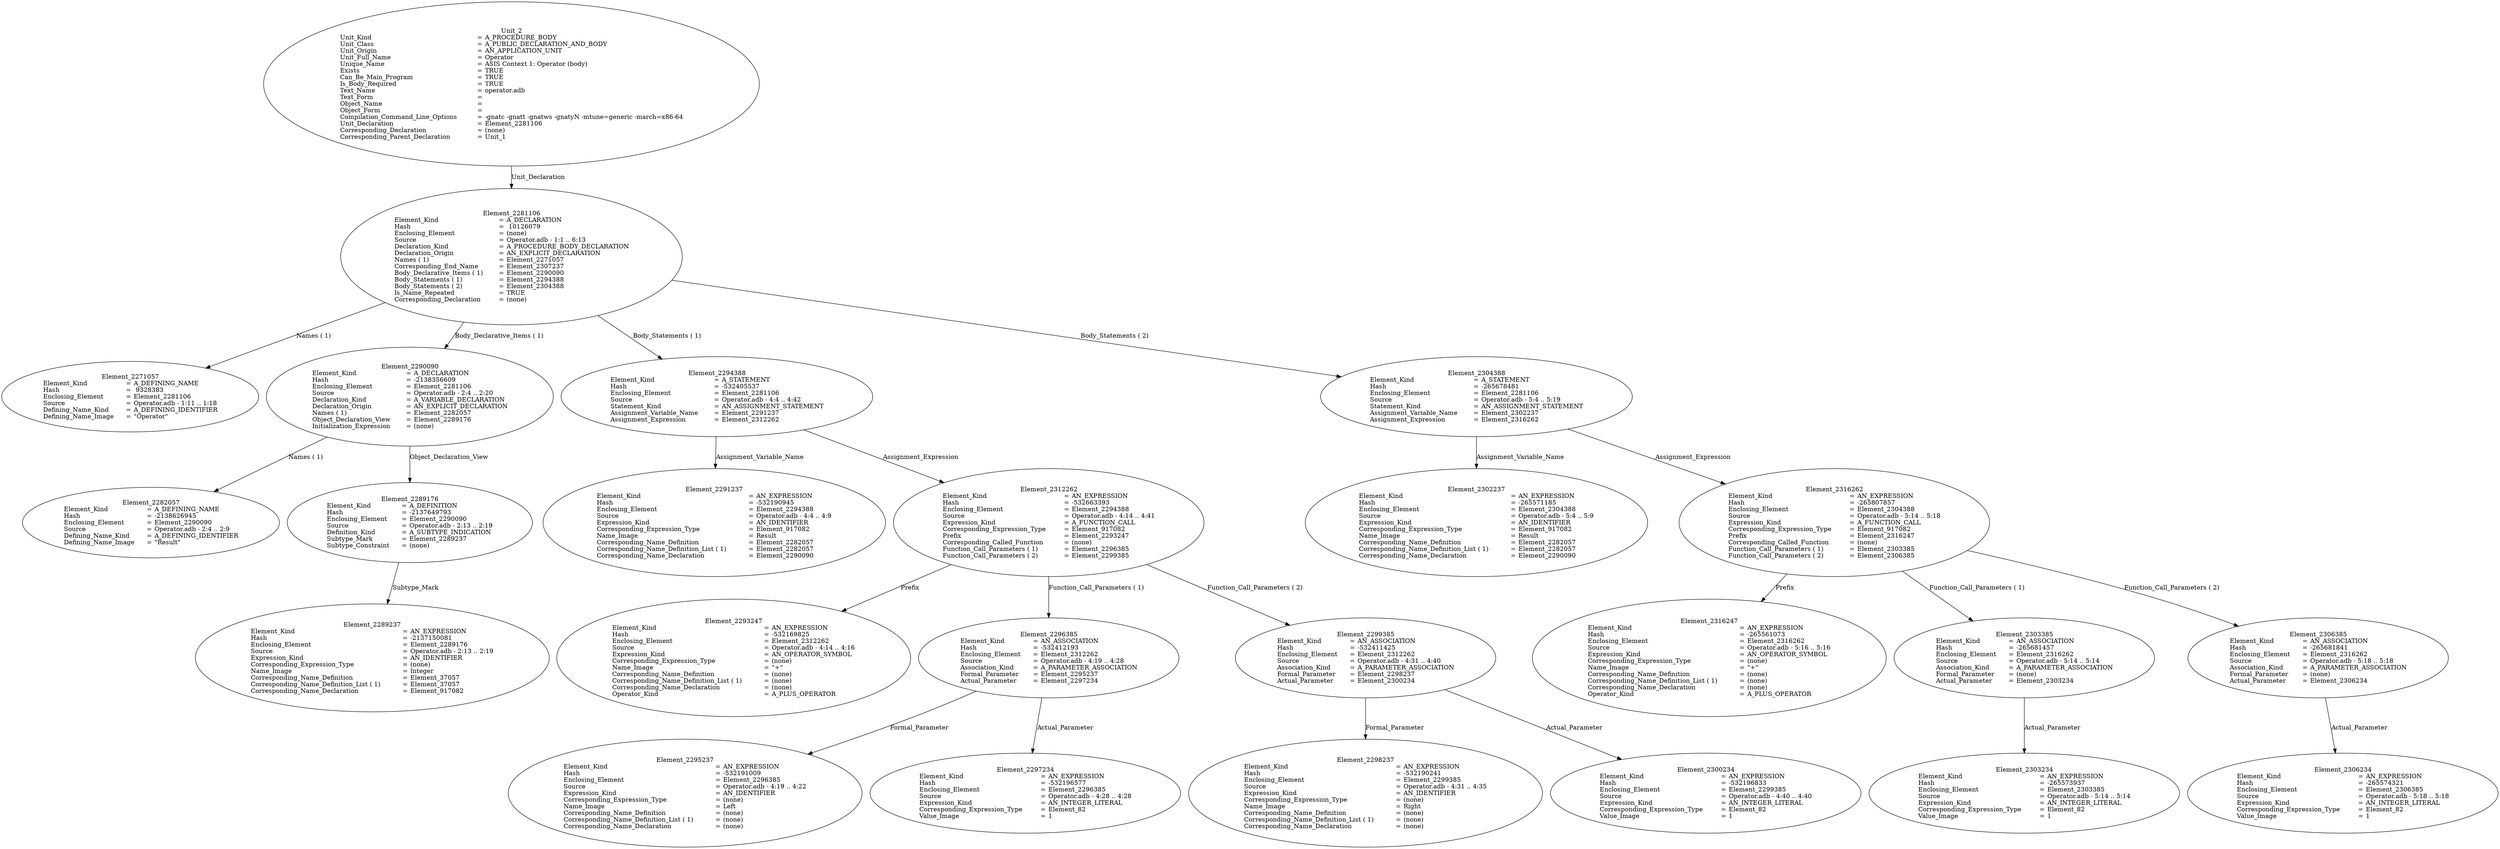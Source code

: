 digraph "operator.adt" {
  Unit_2 -> Element_2281106
      [ label=Unit_Declaration ];
  Unit_2
      [ label=<<TABLE BORDER="0" CELLBORDER="0" CELLSPACING="0" CELLPADDING="0"> 
          <TR><TD COLSPAN="3">Unit_2</TD></TR>
          <TR><TD ALIGN="LEFT">Unit_Kind   </TD><TD> = </TD><TD ALIGN="LEFT">A_PROCEDURE_BODY</TD></TR>
          <TR><TD ALIGN="LEFT">Unit_Class   </TD><TD> = </TD><TD ALIGN="LEFT">A_PUBLIC_DECLARATION_AND_BODY</TD></TR>
          <TR><TD ALIGN="LEFT">Unit_Origin   </TD><TD> = </TD><TD ALIGN="LEFT">AN_APPLICATION_UNIT</TD></TR>
          <TR><TD ALIGN="LEFT">Unit_Full_Name    </TD><TD> = </TD><TD ALIGN="LEFT">Operator</TD></TR>
          <TR><TD ALIGN="LEFT">Unique_Name   </TD><TD> = </TD><TD ALIGN="LEFT">ASIS Context 1: Operator (body)</TD></TR>
          <TR><TD ALIGN="LEFT">Exists  </TD><TD> = </TD><TD ALIGN="LEFT">TRUE</TD></TR>
          <TR><TD ALIGN="LEFT">Can_Be_Main_Program     </TD><TD> = </TD><TD ALIGN="LEFT">TRUE</TD></TR>
          <TR><TD ALIGN="LEFT">Is_Body_Required     </TD><TD> = </TD><TD ALIGN="LEFT">TRUE</TD></TR>
          <TR><TD ALIGN="LEFT">Text_Name   </TD><TD> = </TD><TD ALIGN="LEFT">operator.adb</TD></TR>
          <TR><TD ALIGN="LEFT">Text_Form   </TD><TD> = </TD><TD ALIGN="LEFT"></TD></TR>
          <TR><TD ALIGN="LEFT">Object_Name   </TD><TD> = </TD><TD ALIGN="LEFT"></TD></TR>
          <TR><TD ALIGN="LEFT">Object_Form   </TD><TD> = </TD><TD ALIGN="LEFT"></TD></TR>
          <TR><TD ALIGN="LEFT">Compilation_Command_Line_Options         </TD><TD> = </TD><TD ALIGN="LEFT">-gnatc -gnatt -gnatws -gnatyN -mtune=generic -march=x86-64</TD></TR>
          <TR><TD ALIGN="LEFT">Unit_Declaration     </TD><TD> = </TD><TD ALIGN="LEFT">Element_2281106</TD></TR>
          <TR><TD ALIGN="LEFT">Corresponding_Declaration       </TD><TD> = </TD><TD ALIGN="LEFT">(none)</TD></TR>
          <TR><TD ALIGN="LEFT">Corresponding_Parent_Declaration         </TD><TD> = </TD><TD ALIGN="LEFT">Unit_1</TD></TR>
          </TABLE>> ];
  Element_2281106 -> Element_2271057
      [ label="Names ( 1)" ];
  Element_2281106 -> Element_2290090
      [ label="Body_Declarative_Items ( 1)" ];
  Element_2281106 -> Element_2294388
      [ label="Body_Statements ( 1)" ];
  Element_2281106 -> Element_2304388
      [ label="Body_Statements ( 2)" ];
  Element_2281106
      [ label=<<TABLE BORDER="0" CELLBORDER="0" CELLSPACING="0" CELLPADDING="0"> 
          <TR><TD COLSPAN="3">Element_2281106</TD></TR>
          <TR><TD ALIGN="LEFT">Element_Kind    </TD><TD> = </TD><TD ALIGN="LEFT">A_DECLARATION</TD></TR>
          <TR><TD ALIGN="LEFT">Hash  </TD><TD> = </TD><TD ALIGN="LEFT"> 10126079</TD></TR>
          <TR><TD ALIGN="LEFT">Enclosing_Element     </TD><TD> = </TD><TD ALIGN="LEFT">(none)</TD></TR>
          <TR><TD ALIGN="LEFT">Source  </TD><TD> = </TD><TD ALIGN="LEFT">Operator.adb - 1:1 .. 6:13</TD></TR>
          <TR><TD ALIGN="LEFT">Declaration_Kind     </TD><TD> = </TD><TD ALIGN="LEFT">A_PROCEDURE_BODY_DECLARATION</TD></TR>
          <TR><TD ALIGN="LEFT">Declaration_Origin     </TD><TD> = </TD><TD ALIGN="LEFT">AN_EXPLICIT_DECLARATION</TD></TR>
          <TR><TD ALIGN="LEFT">Names ( 1)   </TD><TD> = </TD><TD ALIGN="LEFT">Element_2271057</TD></TR>
          <TR><TD ALIGN="LEFT">Corresponding_End_Name      </TD><TD> = </TD><TD ALIGN="LEFT">Element_2307237</TD></TR>
          <TR><TD ALIGN="LEFT">Body_Declarative_Items ( 1)       </TD><TD> = </TD><TD ALIGN="LEFT">Element_2290090</TD></TR>
          <TR><TD ALIGN="LEFT">Body_Statements ( 1)      </TD><TD> = </TD><TD ALIGN="LEFT">Element_2294388</TD></TR>
          <TR><TD ALIGN="LEFT">Body_Statements ( 2)      </TD><TD> = </TD><TD ALIGN="LEFT">Element_2304388</TD></TR>
          <TR><TD ALIGN="LEFT">Is_Name_Repeated     </TD><TD> = </TD><TD ALIGN="LEFT">TRUE</TD></TR>
          <TR><TD ALIGN="LEFT">Corresponding_Declaration       </TD><TD> = </TD><TD ALIGN="LEFT">(none)</TD></TR>
          </TABLE>> ];
  Element_2271057
      [ label=<<TABLE BORDER="0" CELLBORDER="0" CELLSPACING="0" CELLPADDING="0"> 
          <TR><TD COLSPAN="3">Element_2271057</TD></TR>
          <TR><TD ALIGN="LEFT">Element_Kind    </TD><TD> = </TD><TD ALIGN="LEFT">A_DEFINING_NAME</TD></TR>
          <TR><TD ALIGN="LEFT">Hash  </TD><TD> = </TD><TD ALIGN="LEFT"> 9328383</TD></TR>
          <TR><TD ALIGN="LEFT">Enclosing_Element     </TD><TD> = </TD><TD ALIGN="LEFT">Element_2281106</TD></TR>
          <TR><TD ALIGN="LEFT">Source  </TD><TD> = </TD><TD ALIGN="LEFT">Operator.adb - 1:11 .. 1:18</TD></TR>
          <TR><TD ALIGN="LEFT">Defining_Name_Kind     </TD><TD> = </TD><TD ALIGN="LEFT">A_DEFINING_IDENTIFIER</TD></TR>
          <TR><TD ALIGN="LEFT">Defining_Name_Image     </TD><TD> = </TD><TD ALIGN="LEFT">"Operator"</TD></TR>
          </TABLE>> ];
  Element_2290090 -> Element_2282057
      [ label="Names ( 1)" ];
  Element_2290090 -> Element_2289176
      [ label=Object_Declaration_View ];
  Element_2290090
      [ label=<<TABLE BORDER="0" CELLBORDER="0" CELLSPACING="0" CELLPADDING="0"> 
          <TR><TD COLSPAN="3">Element_2290090</TD></TR>
          <TR><TD ALIGN="LEFT">Element_Kind    </TD><TD> = </TD><TD ALIGN="LEFT">A_DECLARATION</TD></TR>
          <TR><TD ALIGN="LEFT">Hash  </TD><TD> = </TD><TD ALIGN="LEFT">-2138356609</TD></TR>
          <TR><TD ALIGN="LEFT">Enclosing_Element     </TD><TD> = </TD><TD ALIGN="LEFT">Element_2281106</TD></TR>
          <TR><TD ALIGN="LEFT">Source  </TD><TD> = </TD><TD ALIGN="LEFT">Operator.adb - 2:4 .. 2:20</TD></TR>
          <TR><TD ALIGN="LEFT">Declaration_Kind     </TD><TD> = </TD><TD ALIGN="LEFT">A_VARIABLE_DECLARATION</TD></TR>
          <TR><TD ALIGN="LEFT">Declaration_Origin     </TD><TD> = </TD><TD ALIGN="LEFT">AN_EXPLICIT_DECLARATION</TD></TR>
          <TR><TD ALIGN="LEFT">Names ( 1)   </TD><TD> = </TD><TD ALIGN="LEFT">Element_2282057</TD></TR>
          <TR><TD ALIGN="LEFT">Object_Declaration_View      </TD><TD> = </TD><TD ALIGN="LEFT">Element_2289176</TD></TR>
          <TR><TD ALIGN="LEFT">Initialization_Expression       </TD><TD> = </TD><TD ALIGN="LEFT">(none)</TD></TR>
          </TABLE>> ];
  Element_2282057
      [ label=<<TABLE BORDER="0" CELLBORDER="0" CELLSPACING="0" CELLPADDING="0"> 
          <TR><TD COLSPAN="3">Element_2282057</TD></TR>
          <TR><TD ALIGN="LEFT">Element_Kind    </TD><TD> = </TD><TD ALIGN="LEFT">A_DEFINING_NAME</TD></TR>
          <TR><TD ALIGN="LEFT">Hash  </TD><TD> = </TD><TD ALIGN="LEFT">-2138626945</TD></TR>
          <TR><TD ALIGN="LEFT">Enclosing_Element     </TD><TD> = </TD><TD ALIGN="LEFT">Element_2290090</TD></TR>
          <TR><TD ALIGN="LEFT">Source  </TD><TD> = </TD><TD ALIGN="LEFT">Operator.adb - 2:4 .. 2:9</TD></TR>
          <TR><TD ALIGN="LEFT">Defining_Name_Kind     </TD><TD> = </TD><TD ALIGN="LEFT">A_DEFINING_IDENTIFIER</TD></TR>
          <TR><TD ALIGN="LEFT">Defining_Name_Image     </TD><TD> = </TD><TD ALIGN="LEFT">"Result"</TD></TR>
          </TABLE>> ];
  Element_2289176 -> Element_2289237
      [ label=Subtype_Mark ];
  Element_2289176
      [ label=<<TABLE BORDER="0" CELLBORDER="0" CELLSPACING="0" CELLPADDING="0"> 
          <TR><TD COLSPAN="3">Element_2289176</TD></TR>
          <TR><TD ALIGN="LEFT">Element_Kind    </TD><TD> = </TD><TD ALIGN="LEFT">A_DEFINITION</TD></TR>
          <TR><TD ALIGN="LEFT">Hash  </TD><TD> = </TD><TD ALIGN="LEFT">-2137649793</TD></TR>
          <TR><TD ALIGN="LEFT">Enclosing_Element     </TD><TD> = </TD><TD ALIGN="LEFT">Element_2290090</TD></TR>
          <TR><TD ALIGN="LEFT">Source  </TD><TD> = </TD><TD ALIGN="LEFT">Operator.adb - 2:13 .. 2:19</TD></TR>
          <TR><TD ALIGN="LEFT">Definition_Kind    </TD><TD> = </TD><TD ALIGN="LEFT">A_SUBTYPE_INDICATION</TD></TR>
          <TR><TD ALIGN="LEFT">Subtype_Mark    </TD><TD> = </TD><TD ALIGN="LEFT">Element_2289237</TD></TR>
          <TR><TD ALIGN="LEFT">Subtype_Constraint     </TD><TD> = </TD><TD ALIGN="LEFT">(none)</TD></TR>
          </TABLE>> ];
  Element_2289237
      [ label=<<TABLE BORDER="0" CELLBORDER="0" CELLSPACING="0" CELLPADDING="0"> 
          <TR><TD COLSPAN="3">Element_2289237</TD></TR>
          <TR><TD ALIGN="LEFT">Element_Kind    </TD><TD> = </TD><TD ALIGN="LEFT">AN_EXPRESSION</TD></TR>
          <TR><TD ALIGN="LEFT">Hash  </TD><TD> = </TD><TD ALIGN="LEFT">-2137150081</TD></TR>
          <TR><TD ALIGN="LEFT">Enclosing_Element     </TD><TD> = </TD><TD ALIGN="LEFT">Element_2289176</TD></TR>
          <TR><TD ALIGN="LEFT">Source  </TD><TD> = </TD><TD ALIGN="LEFT">Operator.adb - 2:13 .. 2:19</TD></TR>
          <TR><TD ALIGN="LEFT">Expression_Kind    </TD><TD> = </TD><TD ALIGN="LEFT">AN_IDENTIFIER</TD></TR>
          <TR><TD ALIGN="LEFT">Corresponding_Expression_Type        </TD><TD> = </TD><TD ALIGN="LEFT">(none)</TD></TR>
          <TR><TD ALIGN="LEFT">Name_Image   </TD><TD> = </TD><TD ALIGN="LEFT">Integer</TD></TR>
          <TR><TD ALIGN="LEFT">Corresponding_Name_Definition        </TD><TD> = </TD><TD ALIGN="LEFT">Element_37057</TD></TR>
          <TR><TD ALIGN="LEFT">Corresponding_Name_Definition_List ( 1)          </TD><TD> = </TD><TD ALIGN="LEFT">Element_37057</TD></TR>
          <TR><TD ALIGN="LEFT">Corresponding_Name_Declaration        </TD><TD> = </TD><TD ALIGN="LEFT">Element_917082</TD></TR>
          </TABLE>> ];
  Element_2294388 -> Element_2291237
      [ label=Assignment_Variable_Name ];
  Element_2294388 -> Element_2312262
      [ label=Assignment_Expression ];
  Element_2294388
      [ label=<<TABLE BORDER="0" CELLBORDER="0" CELLSPACING="0" CELLPADDING="0"> 
          <TR><TD COLSPAN="3">Element_2294388</TD></TR>
          <TR><TD ALIGN="LEFT">Element_Kind    </TD><TD> = </TD><TD ALIGN="LEFT">A_STATEMENT</TD></TR>
          <TR><TD ALIGN="LEFT">Hash  </TD><TD> = </TD><TD ALIGN="LEFT">-532405537</TD></TR>
          <TR><TD ALIGN="LEFT">Enclosing_Element     </TD><TD> = </TD><TD ALIGN="LEFT">Element_2281106</TD></TR>
          <TR><TD ALIGN="LEFT">Source  </TD><TD> = </TD><TD ALIGN="LEFT">Operator.adb - 4:4 .. 4:42</TD></TR>
          <TR><TD ALIGN="LEFT">Statement_Kind    </TD><TD> = </TD><TD ALIGN="LEFT">AN_ASSIGNMENT_STATEMENT</TD></TR>
          <TR><TD ALIGN="LEFT">Assignment_Variable_Name       </TD><TD> = </TD><TD ALIGN="LEFT">Element_2291237</TD></TR>
          <TR><TD ALIGN="LEFT">Assignment_Expression      </TD><TD> = </TD><TD ALIGN="LEFT">Element_2312262</TD></TR>
          </TABLE>> ];
  Element_2291237
      [ label=<<TABLE BORDER="0" CELLBORDER="0" CELLSPACING="0" CELLPADDING="0"> 
          <TR><TD COLSPAN="3">Element_2291237</TD></TR>
          <TR><TD ALIGN="LEFT">Element_Kind    </TD><TD> = </TD><TD ALIGN="LEFT">AN_EXPRESSION</TD></TR>
          <TR><TD ALIGN="LEFT">Hash  </TD><TD> = </TD><TD ALIGN="LEFT">-532190945</TD></TR>
          <TR><TD ALIGN="LEFT">Enclosing_Element     </TD><TD> = </TD><TD ALIGN="LEFT">Element_2294388</TD></TR>
          <TR><TD ALIGN="LEFT">Source  </TD><TD> = </TD><TD ALIGN="LEFT">Operator.adb - 4:4 .. 4:9</TD></TR>
          <TR><TD ALIGN="LEFT">Expression_Kind    </TD><TD> = </TD><TD ALIGN="LEFT">AN_IDENTIFIER</TD></TR>
          <TR><TD ALIGN="LEFT">Corresponding_Expression_Type        </TD><TD> = </TD><TD ALIGN="LEFT">Element_917082</TD></TR>
          <TR><TD ALIGN="LEFT">Name_Image   </TD><TD> = </TD><TD ALIGN="LEFT">Result</TD></TR>
          <TR><TD ALIGN="LEFT">Corresponding_Name_Definition        </TD><TD> = </TD><TD ALIGN="LEFT">Element_2282057</TD></TR>
          <TR><TD ALIGN="LEFT">Corresponding_Name_Definition_List ( 1)          </TD><TD> = </TD><TD ALIGN="LEFT">Element_2282057</TD></TR>
          <TR><TD ALIGN="LEFT">Corresponding_Name_Declaration        </TD><TD> = </TD><TD ALIGN="LEFT">Element_2290090</TD></TR>
          </TABLE>> ];
  Element_2312262 -> Element_2293247
      [ label=Prefix ];
  Element_2312262 -> Element_2296385
      [ label="Function_Call_Parameters ( 1)" ];
  Element_2312262 -> Element_2299385
      [ label="Function_Call_Parameters ( 2)" ];
  Element_2312262
      [ label=<<TABLE BORDER="0" CELLBORDER="0" CELLSPACING="0" CELLPADDING="0"> 
          <TR><TD COLSPAN="3">Element_2312262</TD></TR>
          <TR><TD ALIGN="LEFT">Element_Kind    </TD><TD> = </TD><TD ALIGN="LEFT">AN_EXPRESSION</TD></TR>
          <TR><TD ALIGN="LEFT">Hash  </TD><TD> = </TD><TD ALIGN="LEFT">-532663393</TD></TR>
          <TR><TD ALIGN="LEFT">Enclosing_Element     </TD><TD> = </TD><TD ALIGN="LEFT">Element_2294388</TD></TR>
          <TR><TD ALIGN="LEFT">Source  </TD><TD> = </TD><TD ALIGN="LEFT">Operator.adb - 4:14 .. 4:41</TD></TR>
          <TR><TD ALIGN="LEFT">Expression_Kind    </TD><TD> = </TD><TD ALIGN="LEFT">A_FUNCTION_CALL</TD></TR>
          <TR><TD ALIGN="LEFT">Corresponding_Expression_Type        </TD><TD> = </TD><TD ALIGN="LEFT">Element_917082</TD></TR>
          <TR><TD ALIGN="LEFT">Prefix  </TD><TD> = </TD><TD ALIGN="LEFT">Element_2293247</TD></TR>
          <TR><TD ALIGN="LEFT">Corresponding_Called_Function        </TD><TD> = </TD><TD ALIGN="LEFT">(none)</TD></TR>
          <TR><TD ALIGN="LEFT">Function_Call_Parameters ( 1)        </TD><TD> = </TD><TD ALIGN="LEFT">Element_2296385</TD></TR>
          <TR><TD ALIGN="LEFT">Function_Call_Parameters ( 2)        </TD><TD> = </TD><TD ALIGN="LEFT">Element_2299385</TD></TR>
          </TABLE>> ];
  Element_2293247
      [ label=<<TABLE BORDER="0" CELLBORDER="0" CELLSPACING="0" CELLPADDING="0"> 
          <TR><TD COLSPAN="3">Element_2293247</TD></TR>
          <TR><TD ALIGN="LEFT">Element_Kind    </TD><TD> = </TD><TD ALIGN="LEFT">AN_EXPRESSION</TD></TR>
          <TR><TD ALIGN="LEFT">Hash  </TD><TD> = </TD><TD ALIGN="LEFT">-532169825</TD></TR>
          <TR><TD ALIGN="LEFT">Enclosing_Element     </TD><TD> = </TD><TD ALIGN="LEFT">Element_2312262</TD></TR>
          <TR><TD ALIGN="LEFT">Source  </TD><TD> = </TD><TD ALIGN="LEFT">Operator.adb - 4:14 .. 4:16</TD></TR>
          <TR><TD ALIGN="LEFT">Expression_Kind    </TD><TD> = </TD><TD ALIGN="LEFT">AN_OPERATOR_SYMBOL</TD></TR>
          <TR><TD ALIGN="LEFT">Corresponding_Expression_Type        </TD><TD> = </TD><TD ALIGN="LEFT">(none)</TD></TR>
          <TR><TD ALIGN="LEFT">Name_Image   </TD><TD> = </TD><TD ALIGN="LEFT">"+"</TD></TR>
          <TR><TD ALIGN="LEFT">Corresponding_Name_Definition        </TD><TD> = </TD><TD ALIGN="LEFT">(none)</TD></TR>
          <TR><TD ALIGN="LEFT">Corresponding_Name_Definition_List ( 1)          </TD><TD> = </TD><TD ALIGN="LEFT">(none)</TD></TR>
          <TR><TD ALIGN="LEFT">Corresponding_Name_Declaration        </TD><TD> = </TD><TD ALIGN="LEFT">(none)</TD></TR>
          <TR><TD ALIGN="LEFT">Operator_Kind    </TD><TD> = </TD><TD ALIGN="LEFT">A_PLUS_OPERATOR</TD></TR>
          </TABLE>> ];
  Element_2296385 -> Element_2295237
      [ label=Formal_Parameter ];
  Element_2296385 -> Element_2297234
      [ label=Actual_Parameter ];
  Element_2296385
      [ label=<<TABLE BORDER="0" CELLBORDER="0" CELLSPACING="0" CELLPADDING="0"> 
          <TR><TD COLSPAN="3">Element_2296385</TD></TR>
          <TR><TD ALIGN="LEFT">Element_Kind    </TD><TD> = </TD><TD ALIGN="LEFT">AN_ASSOCIATION</TD></TR>
          <TR><TD ALIGN="LEFT">Hash  </TD><TD> = </TD><TD ALIGN="LEFT">-532412193</TD></TR>
          <TR><TD ALIGN="LEFT">Enclosing_Element     </TD><TD> = </TD><TD ALIGN="LEFT">Element_2312262</TD></TR>
          <TR><TD ALIGN="LEFT">Source  </TD><TD> = </TD><TD ALIGN="LEFT">Operator.adb - 4:19 .. 4:28</TD></TR>
          <TR><TD ALIGN="LEFT">Association_Kind     </TD><TD> = </TD><TD ALIGN="LEFT">A_PARAMETER_ASSOCIATION</TD></TR>
          <TR><TD ALIGN="LEFT">Formal_Parameter     </TD><TD> = </TD><TD ALIGN="LEFT">Element_2295237</TD></TR>
          <TR><TD ALIGN="LEFT">Actual_Parameter     </TD><TD> = </TD><TD ALIGN="LEFT">Element_2297234</TD></TR>
          </TABLE>> ];
  Element_2295237
      [ label=<<TABLE BORDER="0" CELLBORDER="0" CELLSPACING="0" CELLPADDING="0"> 
          <TR><TD COLSPAN="3">Element_2295237</TD></TR>
          <TR><TD ALIGN="LEFT">Element_Kind    </TD><TD> = </TD><TD ALIGN="LEFT">AN_EXPRESSION</TD></TR>
          <TR><TD ALIGN="LEFT">Hash  </TD><TD> = </TD><TD ALIGN="LEFT">-532191009</TD></TR>
          <TR><TD ALIGN="LEFT">Enclosing_Element     </TD><TD> = </TD><TD ALIGN="LEFT">Element_2296385</TD></TR>
          <TR><TD ALIGN="LEFT">Source  </TD><TD> = </TD><TD ALIGN="LEFT">Operator.adb - 4:19 .. 4:22</TD></TR>
          <TR><TD ALIGN="LEFT">Expression_Kind    </TD><TD> = </TD><TD ALIGN="LEFT">AN_IDENTIFIER</TD></TR>
          <TR><TD ALIGN="LEFT">Corresponding_Expression_Type        </TD><TD> = </TD><TD ALIGN="LEFT">(none)</TD></TR>
          <TR><TD ALIGN="LEFT">Name_Image   </TD><TD> = </TD><TD ALIGN="LEFT">Left</TD></TR>
          <TR><TD ALIGN="LEFT">Corresponding_Name_Definition        </TD><TD> = </TD><TD ALIGN="LEFT">(none)</TD></TR>
          <TR><TD ALIGN="LEFT">Corresponding_Name_Definition_List ( 1)          </TD><TD> = </TD><TD ALIGN="LEFT">(none)</TD></TR>
          <TR><TD ALIGN="LEFT">Corresponding_Name_Declaration        </TD><TD> = </TD><TD ALIGN="LEFT">(none)</TD></TR>
          </TABLE>> ];
  Element_2297234
      [ label=<<TABLE BORDER="0" CELLBORDER="0" CELLSPACING="0" CELLPADDING="0"> 
          <TR><TD COLSPAN="3">Element_2297234</TD></TR>
          <TR><TD ALIGN="LEFT">Element_Kind    </TD><TD> = </TD><TD ALIGN="LEFT">AN_EXPRESSION</TD></TR>
          <TR><TD ALIGN="LEFT">Hash  </TD><TD> = </TD><TD ALIGN="LEFT">-532196577</TD></TR>
          <TR><TD ALIGN="LEFT">Enclosing_Element     </TD><TD> = </TD><TD ALIGN="LEFT">Element_2296385</TD></TR>
          <TR><TD ALIGN="LEFT">Source  </TD><TD> = </TD><TD ALIGN="LEFT">Operator.adb - 4:28 .. 4:28</TD></TR>
          <TR><TD ALIGN="LEFT">Expression_Kind    </TD><TD> = </TD><TD ALIGN="LEFT">AN_INTEGER_LITERAL</TD></TR>
          <TR><TD ALIGN="LEFT">Corresponding_Expression_Type        </TD><TD> = </TD><TD ALIGN="LEFT">Element_82</TD></TR>
          <TR><TD ALIGN="LEFT">Value_Image   </TD><TD> = </TD><TD ALIGN="LEFT">1</TD></TR>
          </TABLE>> ];
  Element_2299385 -> Element_2298237
      [ label=Formal_Parameter ];
  Element_2299385 -> Element_2300234
      [ label=Actual_Parameter ];
  Element_2299385
      [ label=<<TABLE BORDER="0" CELLBORDER="0" CELLSPACING="0" CELLPADDING="0"> 
          <TR><TD COLSPAN="3">Element_2299385</TD></TR>
          <TR><TD ALIGN="LEFT">Element_Kind    </TD><TD> = </TD><TD ALIGN="LEFT">AN_ASSOCIATION</TD></TR>
          <TR><TD ALIGN="LEFT">Hash  </TD><TD> = </TD><TD ALIGN="LEFT">-532411425</TD></TR>
          <TR><TD ALIGN="LEFT">Enclosing_Element     </TD><TD> = </TD><TD ALIGN="LEFT">Element_2312262</TD></TR>
          <TR><TD ALIGN="LEFT">Source  </TD><TD> = </TD><TD ALIGN="LEFT">Operator.adb - 4:31 .. 4:40</TD></TR>
          <TR><TD ALIGN="LEFT">Association_Kind     </TD><TD> = </TD><TD ALIGN="LEFT">A_PARAMETER_ASSOCIATION</TD></TR>
          <TR><TD ALIGN="LEFT">Formal_Parameter     </TD><TD> = </TD><TD ALIGN="LEFT">Element_2298237</TD></TR>
          <TR><TD ALIGN="LEFT">Actual_Parameter     </TD><TD> = </TD><TD ALIGN="LEFT">Element_2300234</TD></TR>
          </TABLE>> ];
  Element_2298237
      [ label=<<TABLE BORDER="0" CELLBORDER="0" CELLSPACING="0" CELLPADDING="0"> 
          <TR><TD COLSPAN="3">Element_2298237</TD></TR>
          <TR><TD ALIGN="LEFT">Element_Kind    </TD><TD> = </TD><TD ALIGN="LEFT">AN_EXPRESSION</TD></TR>
          <TR><TD ALIGN="LEFT">Hash  </TD><TD> = </TD><TD ALIGN="LEFT">-532190241</TD></TR>
          <TR><TD ALIGN="LEFT">Enclosing_Element     </TD><TD> = </TD><TD ALIGN="LEFT">Element_2299385</TD></TR>
          <TR><TD ALIGN="LEFT">Source  </TD><TD> = </TD><TD ALIGN="LEFT">Operator.adb - 4:31 .. 4:35</TD></TR>
          <TR><TD ALIGN="LEFT">Expression_Kind    </TD><TD> = </TD><TD ALIGN="LEFT">AN_IDENTIFIER</TD></TR>
          <TR><TD ALIGN="LEFT">Corresponding_Expression_Type        </TD><TD> = </TD><TD ALIGN="LEFT">(none)</TD></TR>
          <TR><TD ALIGN="LEFT">Name_Image   </TD><TD> = </TD><TD ALIGN="LEFT">Right</TD></TR>
          <TR><TD ALIGN="LEFT">Corresponding_Name_Definition        </TD><TD> = </TD><TD ALIGN="LEFT">(none)</TD></TR>
          <TR><TD ALIGN="LEFT">Corresponding_Name_Definition_List ( 1)          </TD><TD> = </TD><TD ALIGN="LEFT">(none)</TD></TR>
          <TR><TD ALIGN="LEFT">Corresponding_Name_Declaration        </TD><TD> = </TD><TD ALIGN="LEFT">(none)</TD></TR>
          </TABLE>> ];
  Element_2300234
      [ label=<<TABLE BORDER="0" CELLBORDER="0" CELLSPACING="0" CELLPADDING="0"> 
          <TR><TD COLSPAN="3">Element_2300234</TD></TR>
          <TR><TD ALIGN="LEFT">Element_Kind    </TD><TD> = </TD><TD ALIGN="LEFT">AN_EXPRESSION</TD></TR>
          <TR><TD ALIGN="LEFT">Hash  </TD><TD> = </TD><TD ALIGN="LEFT">-532196833</TD></TR>
          <TR><TD ALIGN="LEFT">Enclosing_Element     </TD><TD> = </TD><TD ALIGN="LEFT">Element_2299385</TD></TR>
          <TR><TD ALIGN="LEFT">Source  </TD><TD> = </TD><TD ALIGN="LEFT">Operator.adb - 4:40 .. 4:40</TD></TR>
          <TR><TD ALIGN="LEFT">Expression_Kind    </TD><TD> = </TD><TD ALIGN="LEFT">AN_INTEGER_LITERAL</TD></TR>
          <TR><TD ALIGN="LEFT">Corresponding_Expression_Type        </TD><TD> = </TD><TD ALIGN="LEFT">Element_82</TD></TR>
          <TR><TD ALIGN="LEFT">Value_Image   </TD><TD> = </TD><TD ALIGN="LEFT">1</TD></TR>
          </TABLE>> ];
  Element_2304388 -> Element_2302237
      [ label=Assignment_Variable_Name ];
  Element_2304388 -> Element_2316262
      [ label=Assignment_Expression ];
  Element_2304388
      [ label=<<TABLE BORDER="0" CELLBORDER="0" CELLSPACING="0" CELLPADDING="0"> 
          <TR><TD COLSPAN="3">Element_2304388</TD></TR>
          <TR><TD ALIGN="LEFT">Element_Kind    </TD><TD> = </TD><TD ALIGN="LEFT">A_STATEMENT</TD></TR>
          <TR><TD ALIGN="LEFT">Hash  </TD><TD> = </TD><TD ALIGN="LEFT">-265678481</TD></TR>
          <TR><TD ALIGN="LEFT">Enclosing_Element     </TD><TD> = </TD><TD ALIGN="LEFT">Element_2281106</TD></TR>
          <TR><TD ALIGN="LEFT">Source  </TD><TD> = </TD><TD ALIGN="LEFT">Operator.adb - 5:4 .. 5:19</TD></TR>
          <TR><TD ALIGN="LEFT">Statement_Kind    </TD><TD> = </TD><TD ALIGN="LEFT">AN_ASSIGNMENT_STATEMENT</TD></TR>
          <TR><TD ALIGN="LEFT">Assignment_Variable_Name       </TD><TD> = </TD><TD ALIGN="LEFT">Element_2302237</TD></TR>
          <TR><TD ALIGN="LEFT">Assignment_Expression      </TD><TD> = </TD><TD ALIGN="LEFT">Element_2316262</TD></TR>
          </TABLE>> ];
  Element_2302237
      [ label=<<TABLE BORDER="0" CELLBORDER="0" CELLSPACING="0" CELLPADDING="0"> 
          <TR><TD COLSPAN="3">Element_2302237</TD></TR>
          <TR><TD ALIGN="LEFT">Element_Kind    </TD><TD> = </TD><TD ALIGN="LEFT">AN_EXPRESSION</TD></TR>
          <TR><TD ALIGN="LEFT">Hash  </TD><TD> = </TD><TD ALIGN="LEFT">-265571185</TD></TR>
          <TR><TD ALIGN="LEFT">Enclosing_Element     </TD><TD> = </TD><TD ALIGN="LEFT">Element_2304388</TD></TR>
          <TR><TD ALIGN="LEFT">Source  </TD><TD> = </TD><TD ALIGN="LEFT">Operator.adb - 5:4 .. 5:9</TD></TR>
          <TR><TD ALIGN="LEFT">Expression_Kind    </TD><TD> = </TD><TD ALIGN="LEFT">AN_IDENTIFIER</TD></TR>
          <TR><TD ALIGN="LEFT">Corresponding_Expression_Type        </TD><TD> = </TD><TD ALIGN="LEFT">Element_917082</TD></TR>
          <TR><TD ALIGN="LEFT">Name_Image   </TD><TD> = </TD><TD ALIGN="LEFT">Result</TD></TR>
          <TR><TD ALIGN="LEFT">Corresponding_Name_Definition        </TD><TD> = </TD><TD ALIGN="LEFT">Element_2282057</TD></TR>
          <TR><TD ALIGN="LEFT">Corresponding_Name_Definition_List ( 1)          </TD><TD> = </TD><TD ALIGN="LEFT">Element_2282057</TD></TR>
          <TR><TD ALIGN="LEFT">Corresponding_Name_Declaration        </TD><TD> = </TD><TD ALIGN="LEFT">Element_2290090</TD></TR>
          </TABLE>> ];
  Element_2316262 -> Element_2316247
      [ label=Prefix ];
  Element_2316262 -> Element_2303385
      [ label="Function_Call_Parameters ( 1)" ];
  Element_2316262 -> Element_2306385
      [ label="Function_Call_Parameters ( 2)" ];
  Element_2316262
      [ label=<<TABLE BORDER="0" CELLBORDER="0" CELLSPACING="0" CELLPADDING="0"> 
          <TR><TD COLSPAN="3">Element_2316262</TD></TR>
          <TR><TD ALIGN="LEFT">Element_Kind    </TD><TD> = </TD><TD ALIGN="LEFT">AN_EXPRESSION</TD></TR>
          <TR><TD ALIGN="LEFT">Hash  </TD><TD> = </TD><TD ALIGN="LEFT">-265807857</TD></TR>
          <TR><TD ALIGN="LEFT">Enclosing_Element     </TD><TD> = </TD><TD ALIGN="LEFT">Element_2304388</TD></TR>
          <TR><TD ALIGN="LEFT">Source  </TD><TD> = </TD><TD ALIGN="LEFT">Operator.adb - 5:14 .. 5:18</TD></TR>
          <TR><TD ALIGN="LEFT">Expression_Kind    </TD><TD> = </TD><TD ALIGN="LEFT">A_FUNCTION_CALL</TD></TR>
          <TR><TD ALIGN="LEFT">Corresponding_Expression_Type        </TD><TD> = </TD><TD ALIGN="LEFT">Element_917082</TD></TR>
          <TR><TD ALIGN="LEFT">Prefix  </TD><TD> = </TD><TD ALIGN="LEFT">Element_2316247</TD></TR>
          <TR><TD ALIGN="LEFT">Corresponding_Called_Function        </TD><TD> = </TD><TD ALIGN="LEFT">(none)</TD></TR>
          <TR><TD ALIGN="LEFT">Function_Call_Parameters ( 1)        </TD><TD> = </TD><TD ALIGN="LEFT">Element_2303385</TD></TR>
          <TR><TD ALIGN="LEFT">Function_Call_Parameters ( 2)        </TD><TD> = </TD><TD ALIGN="LEFT">Element_2306385</TD></TR>
          </TABLE>> ];
  Element_2303385 -> Element_2303234
      [ label=Actual_Parameter ];
  Element_2303385
      [ label=<<TABLE BORDER="0" CELLBORDER="0" CELLSPACING="0" CELLPADDING="0"> 
          <TR><TD COLSPAN="3">Element_2303385</TD></TR>
          <TR><TD ALIGN="LEFT">Element_Kind    </TD><TD> = </TD><TD ALIGN="LEFT">AN_ASSOCIATION</TD></TR>
          <TR><TD ALIGN="LEFT">Hash  </TD><TD> = </TD><TD ALIGN="LEFT">-265681457</TD></TR>
          <TR><TD ALIGN="LEFT">Enclosing_Element     </TD><TD> = </TD><TD ALIGN="LEFT">Element_2316262</TD></TR>
          <TR><TD ALIGN="LEFT">Source  </TD><TD> = </TD><TD ALIGN="LEFT">Operator.adb - 5:14 .. 5:14</TD></TR>
          <TR><TD ALIGN="LEFT">Association_Kind     </TD><TD> = </TD><TD ALIGN="LEFT">A_PARAMETER_ASSOCIATION</TD></TR>
          <TR><TD ALIGN="LEFT">Formal_Parameter     </TD><TD> = </TD><TD ALIGN="LEFT">(none)</TD></TR>
          <TR><TD ALIGN="LEFT">Actual_Parameter     </TD><TD> = </TD><TD ALIGN="LEFT">Element_2303234</TD></TR>
          </TABLE>> ];
  Element_2303234
      [ label=<<TABLE BORDER="0" CELLBORDER="0" CELLSPACING="0" CELLPADDING="0"> 
          <TR><TD COLSPAN="3">Element_2303234</TD></TR>
          <TR><TD ALIGN="LEFT">Element_Kind    </TD><TD> = </TD><TD ALIGN="LEFT">AN_EXPRESSION</TD></TR>
          <TR><TD ALIGN="LEFT">Hash  </TD><TD> = </TD><TD ALIGN="LEFT">-265573937</TD></TR>
          <TR><TD ALIGN="LEFT">Enclosing_Element     </TD><TD> = </TD><TD ALIGN="LEFT">Element_2303385</TD></TR>
          <TR><TD ALIGN="LEFT">Source  </TD><TD> = </TD><TD ALIGN="LEFT">Operator.adb - 5:14 .. 5:14</TD></TR>
          <TR><TD ALIGN="LEFT">Expression_Kind    </TD><TD> = </TD><TD ALIGN="LEFT">AN_INTEGER_LITERAL</TD></TR>
          <TR><TD ALIGN="LEFT">Corresponding_Expression_Type        </TD><TD> = </TD><TD ALIGN="LEFT">Element_82</TD></TR>
          <TR><TD ALIGN="LEFT">Value_Image   </TD><TD> = </TD><TD ALIGN="LEFT">1</TD></TR>
          </TABLE>> ];
  Element_2316247
      [ label=<<TABLE BORDER="0" CELLBORDER="0" CELLSPACING="0" CELLPADDING="0"> 
          <TR><TD COLSPAN="3">Element_2316247</TD></TR>
          <TR><TD ALIGN="LEFT">Element_Kind    </TD><TD> = </TD><TD ALIGN="LEFT">AN_EXPRESSION</TD></TR>
          <TR><TD ALIGN="LEFT">Hash  </TD><TD> = </TD><TD ALIGN="LEFT">-265561073</TD></TR>
          <TR><TD ALIGN="LEFT">Enclosing_Element     </TD><TD> = </TD><TD ALIGN="LEFT">Element_2316262</TD></TR>
          <TR><TD ALIGN="LEFT">Source  </TD><TD> = </TD><TD ALIGN="LEFT">Operator.adb - 5:16 .. 5:16</TD></TR>
          <TR><TD ALIGN="LEFT">Expression_Kind    </TD><TD> = </TD><TD ALIGN="LEFT">AN_OPERATOR_SYMBOL</TD></TR>
          <TR><TD ALIGN="LEFT">Corresponding_Expression_Type        </TD><TD> = </TD><TD ALIGN="LEFT">(none)</TD></TR>
          <TR><TD ALIGN="LEFT">Name_Image   </TD><TD> = </TD><TD ALIGN="LEFT">"+"</TD></TR>
          <TR><TD ALIGN="LEFT">Corresponding_Name_Definition        </TD><TD> = </TD><TD ALIGN="LEFT">(none)</TD></TR>
          <TR><TD ALIGN="LEFT">Corresponding_Name_Definition_List ( 1)          </TD><TD> = </TD><TD ALIGN="LEFT">(none)</TD></TR>
          <TR><TD ALIGN="LEFT">Corresponding_Name_Declaration        </TD><TD> = </TD><TD ALIGN="LEFT">(none)</TD></TR>
          <TR><TD ALIGN="LEFT">Operator_Kind    </TD><TD> = </TD><TD ALIGN="LEFT">A_PLUS_OPERATOR</TD></TR>
          </TABLE>> ];
  Element_2306385 -> Element_2306234
      [ label=Actual_Parameter ];
  Element_2306385
      [ label=<<TABLE BORDER="0" CELLBORDER="0" CELLSPACING="0" CELLPADDING="0"> 
          <TR><TD COLSPAN="3">Element_2306385</TD></TR>
          <TR><TD ALIGN="LEFT">Element_Kind    </TD><TD> = </TD><TD ALIGN="LEFT">AN_ASSOCIATION</TD></TR>
          <TR><TD ALIGN="LEFT">Hash  </TD><TD> = </TD><TD ALIGN="LEFT">-265681841</TD></TR>
          <TR><TD ALIGN="LEFT">Enclosing_Element     </TD><TD> = </TD><TD ALIGN="LEFT">Element_2316262</TD></TR>
          <TR><TD ALIGN="LEFT">Source  </TD><TD> = </TD><TD ALIGN="LEFT">Operator.adb - 5:18 .. 5:18</TD></TR>
          <TR><TD ALIGN="LEFT">Association_Kind     </TD><TD> = </TD><TD ALIGN="LEFT">A_PARAMETER_ASSOCIATION</TD></TR>
          <TR><TD ALIGN="LEFT">Formal_Parameter     </TD><TD> = </TD><TD ALIGN="LEFT">(none)</TD></TR>
          <TR><TD ALIGN="LEFT">Actual_Parameter     </TD><TD> = </TD><TD ALIGN="LEFT">Element_2306234</TD></TR>
          </TABLE>> ];
  Element_2306234
      [ label=<<TABLE BORDER="0" CELLBORDER="0" CELLSPACING="0" CELLPADDING="0"> 
          <TR><TD COLSPAN="3">Element_2306234</TD></TR>
          <TR><TD ALIGN="LEFT">Element_Kind    </TD><TD> = </TD><TD ALIGN="LEFT">AN_EXPRESSION</TD></TR>
          <TR><TD ALIGN="LEFT">Hash  </TD><TD> = </TD><TD ALIGN="LEFT">-265574321</TD></TR>
          <TR><TD ALIGN="LEFT">Enclosing_Element     </TD><TD> = </TD><TD ALIGN="LEFT">Element_2306385</TD></TR>
          <TR><TD ALIGN="LEFT">Source  </TD><TD> = </TD><TD ALIGN="LEFT">Operator.adb - 5:18 .. 5:18</TD></TR>
          <TR><TD ALIGN="LEFT">Expression_Kind    </TD><TD> = </TD><TD ALIGN="LEFT">AN_INTEGER_LITERAL</TD></TR>
          <TR><TD ALIGN="LEFT">Corresponding_Expression_Type        </TD><TD> = </TD><TD ALIGN="LEFT">Element_82</TD></TR>
          <TR><TD ALIGN="LEFT">Value_Image   </TD><TD> = </TD><TD ALIGN="LEFT">1</TD></TR>
          </TABLE>> ]
}
